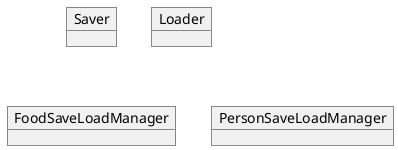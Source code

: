 @startuml
object Saver
object Loader
object FoodSaveLoadManager
object PersonSaveLoadManager


@enduml
